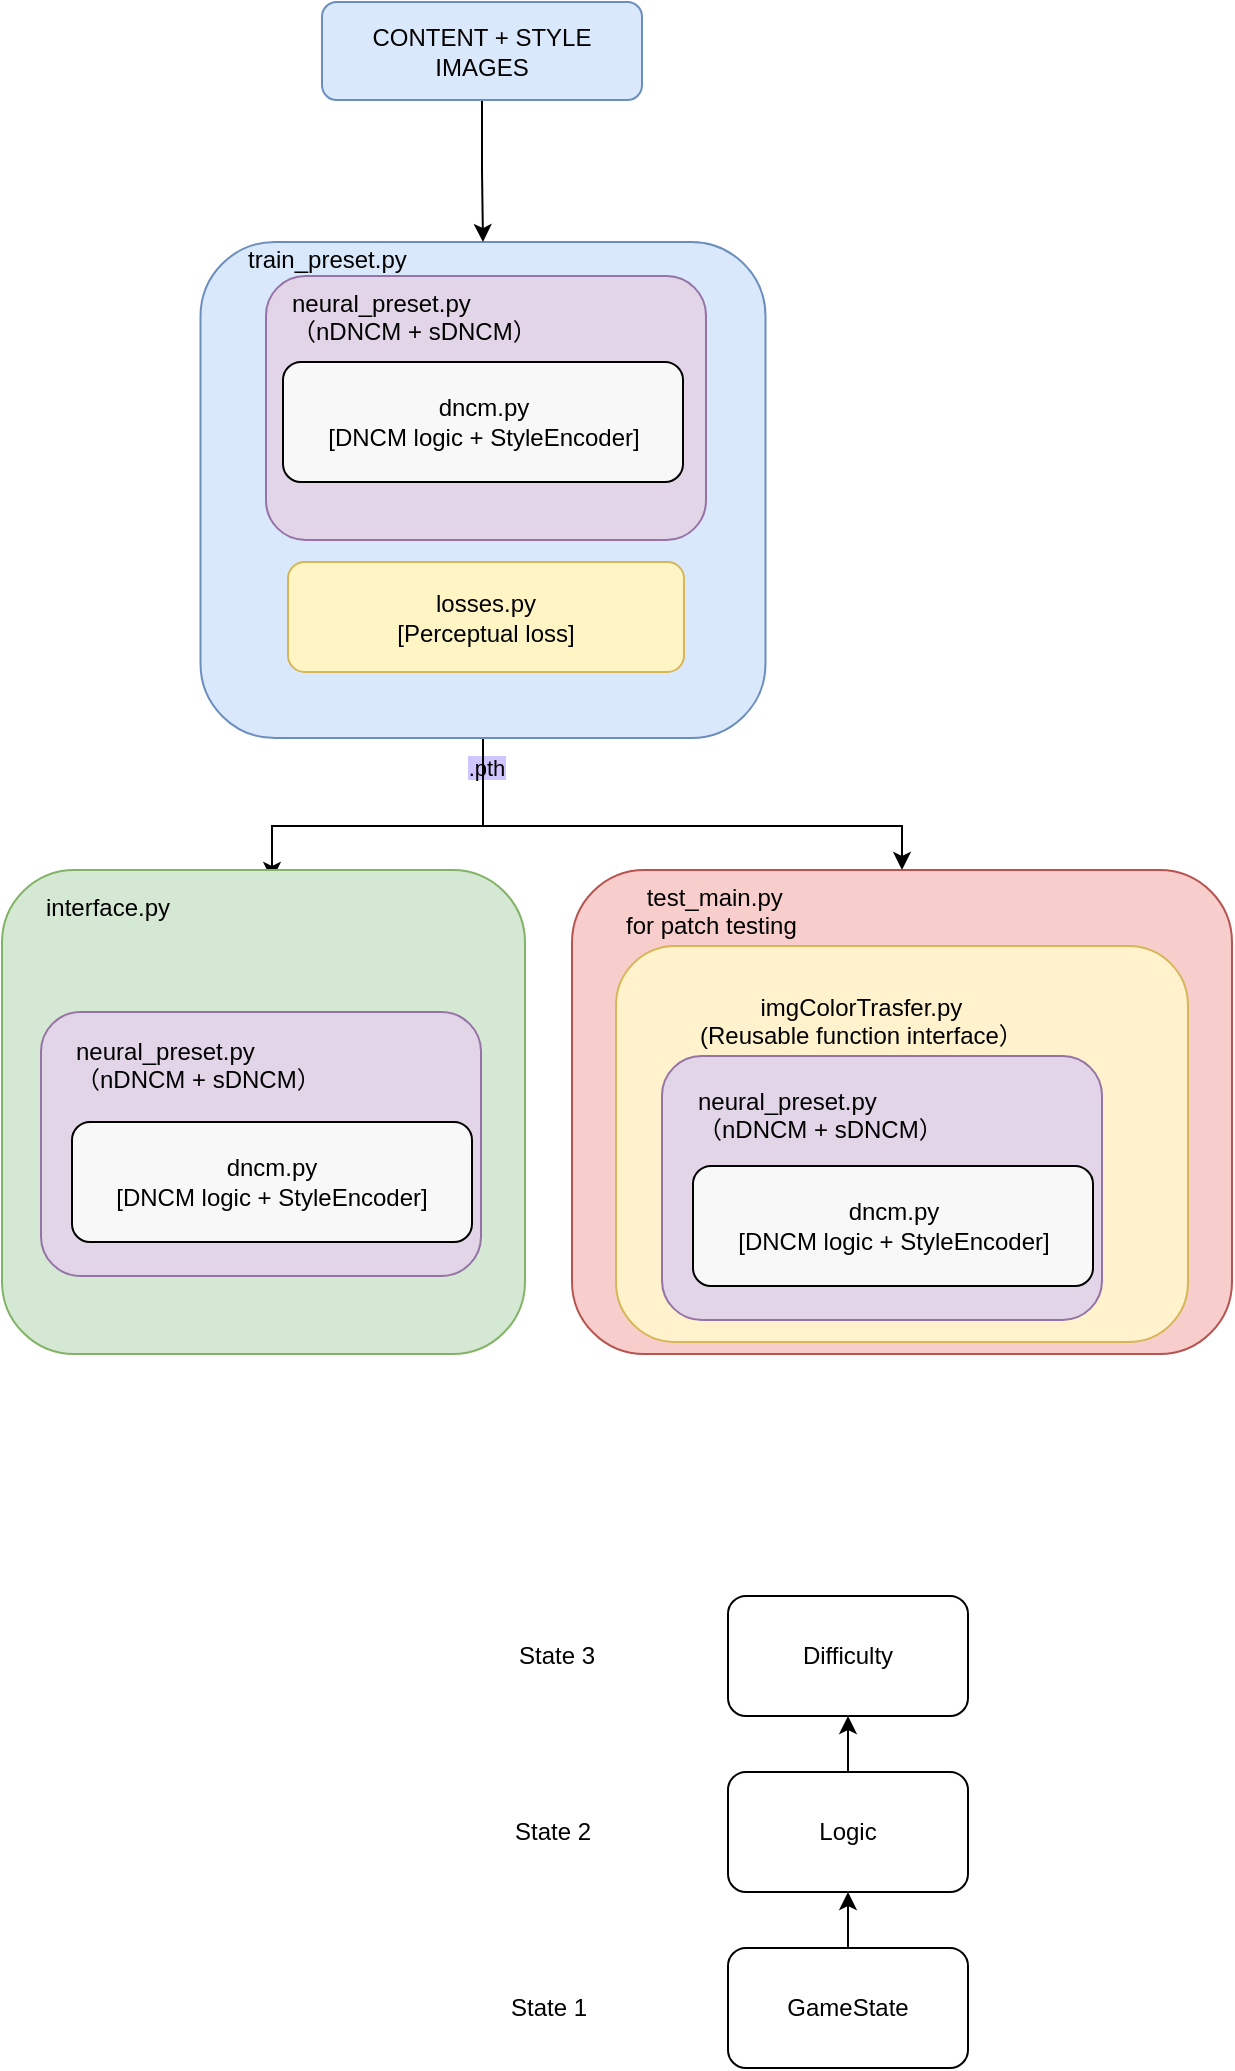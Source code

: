<mxfile version="26.2.13">
  <diagram id="prtHgNgQTEPvFCAcTncT" name="Neural Preset Code Structure">
    <mxGraphModel dx="1455" dy="1899" grid="1" gridSize="11" guides="1" tooltips="1" connect="1" arrows="1" fold="1" page="1" pageScale="1" pageWidth="827" pageHeight="1169" math="0" shadow="0">
      <root>
        <mxCell id="0" />
        <mxCell id="1" parent="0" />
        <mxCell id="-siM7q9eNhV4XIb_-_8I-54" style="edgeStyle=orthogonalEdgeStyle;rounded=0;orthogonalLoop=1;jettySize=auto;html=1;exitX=0.5;exitY=1;exitDx=0;exitDy=0;entryX=0.75;entryY=0;entryDx=0;entryDy=0;" parent="1" source="-siM7q9eNhV4XIb_-_8I-14" target="-siM7q9eNhV4XIb_-_8I-41" edge="1">
          <mxGeometry relative="1" as="geometry">
            <Array as="points">
              <mxPoint x="241" y="352" />
              <mxPoint x="135" y="352" />
            </Array>
          </mxGeometry>
        </mxCell>
        <mxCell id="-siM7q9eNhV4XIb_-_8I-56" value="&lt;span style=&quot;background-color: light-dark(#D0C5FF,var(--ge-dark-color, #121212));&quot;&gt;.pth&lt;/span&gt;" style="edgeLabel;html=1;align=center;verticalAlign=middle;resizable=0;points=[];fillColor=#CB7DFF;" parent="-siM7q9eNhV4XIb_-_8I-54" vertex="1" connectable="0">
          <mxGeometry x="-0.828" y="1" relative="1" as="geometry">
            <mxPoint as="offset" />
          </mxGeometry>
        </mxCell>
        <mxCell id="-siM7q9eNhV4XIb_-_8I-55" style="edgeStyle=orthogonalEdgeStyle;rounded=0;orthogonalLoop=1;jettySize=auto;html=1;exitX=0.5;exitY=1;exitDx=0;exitDy=0;" parent="1" source="-siM7q9eNhV4XIb_-_8I-14" target="-siM7q9eNhV4XIb_-_8I-47" edge="1">
          <mxGeometry relative="1" as="geometry">
            <Array as="points">
              <mxPoint x="241" y="352" />
              <mxPoint x="450" y="352" />
            </Array>
          </mxGeometry>
        </mxCell>
        <mxCell id="-siM7q9eNhV4XIb_-_8I-14" value="" style="shape=rectangle;whiteSpace=wrap;rounded=1;fillColor=#dae8fc;strokeColor=#6c8ebf;" parent="1" vertex="1">
          <mxGeometry x="99.25" y="60" width="282.5" height="248" as="geometry" />
        </mxCell>
        <mxCell id="-siM7q9eNhV4XIb_-_8I-15" value="" style="shape=rectangle;whiteSpace=wrap;rounded=1;fillColor=#d5e8d4;strokeColor=#82b366;" parent="1" vertex="1">
          <mxGeometry y="374" width="261.5" height="242" as="geometry" />
        </mxCell>
        <mxCell id="-siM7q9eNhV4XIb_-_8I-18" value="" style="shape=rectangle;whiteSpace=wrap;rounded=1;fillColor=#e1d5e7;strokeColor=#9673a6;" parent="1" vertex="1">
          <mxGeometry x="132" y="77" width="220" height="132" as="geometry" />
        </mxCell>
        <mxCell id="-siM7q9eNhV4XIb_-_8I-19" value="dncm.py&#xa;[DNCM logic + StyleEncoder]" style="shape=rectangle;whiteSpace=wrap;rounded=1;fillColor=#f8f8f8;strokeColor=#000000;" parent="1" vertex="1">
          <mxGeometry x="140.5" y="120" width="200" height="60" as="geometry" />
        </mxCell>
        <mxCell id="-siM7q9eNhV4XIb_-_8I-20" value="losses.py&#xa;[Perceptual loss]" style="shape=rectangle;whiteSpace=wrap;rounded=1;fillColor=#fff4c3;strokeColor=#d6b656;" parent="1" vertex="1">
          <mxGeometry x="143" y="220" width="198" height="55" as="geometry" />
        </mxCell>
        <mxCell id="-siM7q9eNhV4XIb_-_8I-29" style="edgeStyle=orthogonalEdgeStyle;rounded=0;orthogonalLoop=1;jettySize=auto;html=1;exitX=0.5;exitY=1;exitDx=0;exitDy=0;entryX=0.5;entryY=0;entryDx=0;entryDy=0;" parent="1" source="-siM7q9eNhV4XIb_-_8I-28" target="-siM7q9eNhV4XIb_-_8I-14" edge="1">
          <mxGeometry relative="1" as="geometry" />
        </mxCell>
        <mxCell id="-siM7q9eNhV4XIb_-_8I-28" value="CONTENT + STYLE IMAGES" style="shape=rectangle;whiteSpace=wrap;rounded=1;fillColor=#dae8fc;strokeColor=#6c8ebf;" parent="1" vertex="1">
          <mxGeometry x="160" y="-60" width="160" height="49" as="geometry" />
        </mxCell>
        <UserObject label="train_preset.py" link="train_preset.py" id="-siM7q9eNhV4XIb_-_8I-35">
          <mxCell style="text;whiteSpace=wrap;" parent="1" vertex="1">
            <mxGeometry x="121" y="55" width="110" height="44" as="geometry" />
          </mxCell>
        </UserObject>
        <UserObject label="&lt;span style=&quot;color: rgb(0, 0, 0); font-family: Helvetica; font-size: 12px; font-style: normal; font-variant-ligatures: normal; font-variant-caps: normal; font-weight: 400; letter-spacing: normal; orphans: 2; text-align: center; text-indent: 0px; text-transform: none; widows: 2; word-spacing: 0px; -webkit-text-stroke-width: 0px; white-space: normal; text-decoration-thickness: initial; text-decoration-style: initial; text-decoration-color: initial; float: none; display: inline !important;&quot;&gt;neural_preset.py&lt;/span&gt;&lt;div&gt;&lt;span style=&quot;color: rgb(0, 0, 0); font-family: Helvetica; font-size: 12px; font-style: normal; font-variant-ligatures: normal; font-variant-caps: normal; font-weight: 400; letter-spacing: normal; orphans: 2; text-align: center; text-indent: 0px; text-transform: none; widows: 2; word-spacing: 0px; -webkit-text-stroke-width: 0px; white-space: normal; text-decoration-thickness: initial; text-decoration-style: initial; text-decoration-color: initial; float: none; display: inline !important;&quot;&gt;（nDNCM + sDNCM）&lt;/span&gt;&lt;/div&gt;" link="&lt;span style=&quot;color: rgb(0, 0, 0); font-family: Helvetica; font-size: 12px; font-style: normal; font-variant-ligatures: normal; font-variant-caps: normal; font-weight: 400; letter-spacing: normal; orphans: 2; text-align: center; text-indent: 0px; text-transform: none; widows: 2; word-spacing: 0px; -webkit-text-stroke-width: 0px; white-space: normal; background-color: rgb(236, 236, 236); text-decoration-thickness: initial; text-decoration-style: initial; text-decoration-color: initial; display: inline !important; float: none;&quot;&gt;neural_preset.py&lt;/span&gt;&lt;br style=&quot;forced-color-adjust: none; padding: 0px; margin: 0px; color: rgb(0, 0, 0); font-family: Helvetica; font-size: 12px; font-style: normal; font-variant-ligatures: normal; font-variant-caps: normal; font-weight: 400; letter-spacing: normal; orphans: 2; text-align: center; text-indent: 0px; text-transform: none; widows: 2; word-spacing: 0px; -webkit-text-stroke-width: 0px; white-space: normal; background-color: rgb(236, 236, 236); text-decoration-thickness: initial; text-decoration-style: initial; text-decoration-color: initial;&quot;&gt;&lt;span style=&quot;color: rgb(0, 0, 0); font-family: Helvetica; font-size: 12px; font-style: normal; font-variant-ligatures: normal; font-variant-caps: normal; font-weight: 400; letter-spacing: normal; orphans: 2; text-align: center; text-indent: 0px; text-transform: none; widows: 2; word-spacing: 0px; -webkit-text-stroke-width: 0px; white-space: normal; background-color: rgb(236, 236, 236); text-decoration-thickness: initial; text-decoration-style: initial; text-decoration-color: initial; display: inline !important; float: none;&quot;&gt;[Main model: nDNCM + sDNCM]&lt;/span&gt;" id="-siM7q9eNhV4XIb_-_8I-36">
          <mxCell style="text;whiteSpace=wrap;html=1;" parent="1" vertex="1">
            <mxGeometry x="143" y="77" width="209" height="55" as="geometry" />
          </mxCell>
        </UserObject>
        <UserObject label="&lt;div style=&quot;text-align: center;&quot;&gt;&lt;span style=&quot;background-color: transparent; color: light-dark(rgb(0, 0, 0), rgb(255, 255, 255));&quot;&gt;i&lt;/span&gt;&lt;span style=&quot;background-color: transparent; color: light-dark(rgb(0, 0, 0), rgb(255, 255, 255));&quot;&gt;nterface.py&lt;/span&gt;&lt;/div&gt;" link="&lt;span style=&quot;color: rgb(0, 0, 0); font-family: Helvetica; font-size: 12px; font-style: normal; font-variant-ligatures: normal; font-variant-caps: normal; font-weight: 400; letter-spacing: normal; orphans: 2; text-align: center; text-indent: 0px; text-transform: none; widows: 2; word-spacing: 0px; -webkit-text-stroke-width: 0px; white-space: normal; background-color: rgb(236, 236, 236); text-decoration-thickness: initial; text-decoration-style: initial; text-decoration-color: initial; display: inline !important; float: none;&quot;&gt;inference.py&lt;/span&gt;&lt;br style=&quot;forced-color-adjust: none; padding: 0px; margin: 0px; color: rgb(0, 0, 0); font-family: Helvetica; font-size: 12px; font-style: normal; font-variant-ligatures: normal; font-variant-caps: normal; font-weight: 400; letter-spacing: normal; orphans: 2; text-align: center; text-indent: 0px; text-transform: none; widows: 2; word-spacing: 0px; -webkit-text-stroke-width: 0px; white-space: normal; background-color: rgb(236, 236, 236); text-decoration-thickness: initial; text-decoration-style: initial; text-decoration-color: initial;&quot;&gt;&lt;span style=&quot;color: rgb(0, 0, 0); font-family: Helvetica; font-size: 12px; font-style: normal; font-variant-ligatures: normal; font-variant-caps: normal; font-weight: 400; letter-spacing: normal; orphans: 2; text-align: center; text-indent: 0px; text-transform: none; widows: 2; word-spacing: 0px; -webkit-text-stroke-width: 0px; white-space: normal; background-color: rgb(236, 236, 236); text-decoration-thickness: initial; text-decoration-style: initial; text-decoration-color: initial; display: inline !important; float: none;&quot;&gt;[Run model from CLI]&lt;/span&gt;" id="-siM7q9eNhV4XIb_-_8I-41">
          <mxCell style="text;whiteSpace=wrap;html=1;" parent="1" vertex="1">
            <mxGeometry x="19.5" y="379" width="154" height="55" as="geometry" />
          </mxCell>
        </UserObject>
        <UserObject label="&lt;span style=&quot;color: rgb(0, 0, 0); font-family: Helvetica; font-size: 12px; font-style: normal; font-variant-ligatures: normal; font-variant-caps: normal; font-weight: 400; letter-spacing: normal; orphans: 2; text-align: center; text-indent: 0px; text-transform: none; widows: 2; word-spacing: 0px; -webkit-text-stroke-width: 0px; white-space: normal; background-color: rgb(236, 236, 236); text-decoration-thickness: initial; text-decoration-style: initial; text-decoration-color: initial; float: none; display: inline !important;&quot;&gt;neural_preset.py&lt;/span&gt;&lt;div&gt;&lt;span style=&quot;color: rgb(0, 0, 0); font-family: Helvetica; font-size: 12px; font-style: normal; font-variant-ligatures: normal; font-variant-caps: normal; font-weight: 400; letter-spacing: normal; orphans: 2; text-align: center; text-indent: 0px; text-transform: none; widows: 2; word-spacing: 0px; -webkit-text-stroke-width: 0px; white-space: normal; background-color: rgb(236, 236, 236); text-decoration-thickness: initial; text-decoration-style: initial; text-decoration-color: initial; float: none; display: inline !important;&quot;&gt;（nDNCM + sDNCM）&lt;/span&gt;&lt;/div&gt;" link="&lt;span style=&quot;color: rgb(0, 0, 0); font-family: Helvetica; font-size: 12px; font-style: normal; font-variant-ligatures: normal; font-variant-caps: normal; font-weight: 400; letter-spacing: normal; orphans: 2; text-align: center; text-indent: 0px; text-transform: none; widows: 2; word-spacing: 0px; -webkit-text-stroke-width: 0px; white-space: normal; background-color: rgb(236, 236, 236); text-decoration-thickness: initial; text-decoration-style: initial; text-decoration-color: initial; display: inline !important; float: none;&quot;&gt;neural_preset.py&lt;/span&gt;&lt;br style=&quot;forced-color-adjust: none; padding: 0px; margin: 0px; color: rgb(0, 0, 0); font-family: Helvetica; font-size: 12px; font-style: normal; font-variant-ligatures: normal; font-variant-caps: normal; font-weight: 400; letter-spacing: normal; orphans: 2; text-align: center; text-indent: 0px; text-transform: none; widows: 2; word-spacing: 0px; -webkit-text-stroke-width: 0px; white-space: normal; background-color: rgb(236, 236, 236); text-decoration-thickness: initial; text-decoration-style: initial; text-decoration-color: initial;&quot;&gt;&lt;span style=&quot;color: rgb(0, 0, 0); font-family: Helvetica; font-size: 12px; font-style: normal; font-variant-ligatures: normal; font-variant-caps: normal; font-weight: 400; letter-spacing: normal; orphans: 2; text-align: center; text-indent: 0px; text-transform: none; widows: 2; word-spacing: 0px; -webkit-text-stroke-width: 0px; white-space: normal; background-color: rgb(236, 236, 236); text-decoration-thickness: initial; text-decoration-style: initial; text-decoration-color: initial; display: inline !important; float: none;&quot;&gt;[Main model: nDNCM + sDNCM]&lt;/span&gt;" id="-siM7q9eNhV4XIb_-_8I-42">
          <mxCell style="text;whiteSpace=wrap;html=1;" parent="1" vertex="1">
            <mxGeometry x="26" y="445" width="209" height="55" as="geometry" />
          </mxCell>
        </UserObject>
        <mxCell id="-siM7q9eNhV4XIb_-_8I-43" value="" style="shape=rectangle;whiteSpace=wrap;rounded=1;fillColor=#e1d5e7;strokeColor=#9673a6;" parent="1" vertex="1">
          <mxGeometry x="19.5" y="445" width="220" height="132" as="geometry" />
        </mxCell>
        <mxCell id="-siM7q9eNhV4XIb_-_8I-44" value="dncm.py&#xa;[DNCM logic + StyleEncoder]" style="shape=rectangle;whiteSpace=wrap;rounded=1;fillColor=#f8f8f8;strokeColor=#000000;" parent="1" vertex="1">
          <mxGeometry x="35" y="500" width="200" height="60" as="geometry" />
        </mxCell>
        <UserObject label="&lt;span style=&quot;color: rgb(0, 0, 0); font-family: Helvetica; font-size: 12px; font-style: normal; font-variant-ligatures: normal; font-variant-caps: normal; font-weight: 400; letter-spacing: normal; orphans: 2; text-align: center; text-indent: 0px; text-transform: none; widows: 2; word-spacing: 0px; -webkit-text-stroke-width: 0px; white-space: normal; text-decoration-thickness: initial; text-decoration-style: initial; text-decoration-color: initial; float: none; display: inline !important;&quot;&gt;neural_preset.py&lt;/span&gt;&lt;div&gt;&lt;span style=&quot;color: rgb(0, 0, 0); font-family: Helvetica; font-size: 12px; font-style: normal; font-variant-ligatures: normal; font-variant-caps: normal; font-weight: 400; letter-spacing: normal; orphans: 2; text-align: center; text-indent: 0px; text-transform: none; widows: 2; word-spacing: 0px; -webkit-text-stroke-width: 0px; white-space: normal; text-decoration-thickness: initial; text-decoration-style: initial; text-decoration-color: initial; float: none; display: inline !important;&quot;&gt;（nDNCM + sDNCM）&lt;/span&gt;&lt;/div&gt;" link="&lt;span style=&quot;color: rgb(0, 0, 0); font-family: Helvetica; font-size: 12px; font-style: normal; font-variant-ligatures: normal; font-variant-caps: normal; font-weight: 400; letter-spacing: normal; orphans: 2; text-align: center; text-indent: 0px; text-transform: none; widows: 2; word-spacing: 0px; -webkit-text-stroke-width: 0px; white-space: normal; background-color: rgb(236, 236, 236); text-decoration-thickness: initial; text-decoration-style: initial; text-decoration-color: initial; display: inline !important; float: none;&quot;&gt;neural_preset.py&lt;/span&gt;&lt;br style=&quot;forced-color-adjust: none; padding: 0px; margin: 0px; color: rgb(0, 0, 0); font-family: Helvetica; font-size: 12px; font-style: normal; font-variant-ligatures: normal; font-variant-caps: normal; font-weight: 400; letter-spacing: normal; orphans: 2; text-align: center; text-indent: 0px; text-transform: none; widows: 2; word-spacing: 0px; -webkit-text-stroke-width: 0px; white-space: normal; background-color: rgb(236, 236, 236); text-decoration-thickness: initial; text-decoration-style: initial; text-decoration-color: initial;&quot;&gt;&lt;span style=&quot;color: rgb(0, 0, 0); font-family: Helvetica; font-size: 12px; font-style: normal; font-variant-ligatures: normal; font-variant-caps: normal; font-weight: 400; letter-spacing: normal; orphans: 2; text-align: center; text-indent: 0px; text-transform: none; widows: 2; word-spacing: 0px; -webkit-text-stroke-width: 0px; white-space: normal; background-color: rgb(236, 236, 236); text-decoration-thickness: initial; text-decoration-style: initial; text-decoration-color: initial; display: inline !important; float: none;&quot;&gt;[Main model: nDNCM + sDNCM]&lt;/span&gt;" id="-siM7q9eNhV4XIb_-_8I-45">
          <mxCell style="text;whiteSpace=wrap;html=1;" parent="1" vertex="1">
            <mxGeometry x="35" y="451" width="207" height="60" as="geometry" />
          </mxCell>
        </UserObject>
        <mxCell id="-siM7q9eNhV4XIb_-_8I-47" value="" style="shape=rectangle;whiteSpace=wrap;rounded=1;fillColor=#f8cecc;strokeColor=#b85450;" parent="1" vertex="1">
          <mxGeometry x="285" y="374" width="330" height="242" as="geometry" />
        </mxCell>
        <mxCell id="-siM7q9eNhV4XIb_-_8I-48" value="" style="shape=rectangle;whiteSpace=wrap;rounded=1;fillColor=#fff2cc;strokeColor=#d6b656;" parent="1" vertex="1">
          <mxGeometry x="307" y="412" width="286" height="198" as="geometry" />
        </mxCell>
        <UserObject label="&lt;div style=&quot;text-align: center;&quot;&gt;&lt;span style=&quot;background-color: transparent; color: light-dark(rgb(0, 0, 0), rgb(255, 255, 255));&quot;&gt;test_main.py&lt;/span&gt;&lt;/div&gt;&lt;div style=&quot;text-align: center;&quot;&gt;&lt;span&gt;for patch testing&amp;nbsp;&lt;/span&gt;&lt;/div&gt;" link="&lt;span style=&quot;color: rgb(0, 0, 0); font-family: Helvetica; font-size: 12px; font-style: normal; font-variant-ligatures: normal; font-variant-caps: normal; font-weight: 400; letter-spacing: normal; orphans: 2; text-align: center; text-indent: 0px; text-transform: none; widows: 2; word-spacing: 0px; -webkit-text-stroke-width: 0px; white-space: normal; background-color: rgb(236, 236, 236); text-decoration-thickness: initial; text-decoration-style: initial; text-decoration-color: initial; display: inline !important; float: none;&quot;&gt;test_main.py&lt;/span&gt;&lt;br style=&quot;forced-color-adjust: none; padding: 0px; margin: 0px; color: rgb(0, 0, 0); font-family: Helvetica; font-size: 12px; font-style: normal; font-variant-ligatures: normal; font-variant-caps: normal; font-weight: 400; letter-spacing: normal; orphans: 2; text-align: center; text-indent: 0px; text-transform: none; widows: 2; word-spacing: 0px; -webkit-text-stroke-width: 0px; white-space: normal; background-color: rgb(236, 236, 236); text-decoration-thickness: initial; text-decoration-style: initial; text-decoration-color: initial;&quot;&gt;&lt;span style=&quot;color: rgb(0, 0, 0); font-family: Helvetica; font-size: 12px; font-style: normal; font-variant-ligatures: normal; font-variant-caps: normal; font-weight: 400; letter-spacing: normal; orphans: 2; text-align: center; text-indent: 0px; text-transform: none; widows: 2; word-spacing: 0px; -webkit-text-stroke-width: 0px; white-space: normal; background-color: rgb(236, 236, 236); text-decoration-thickness: initial; text-decoration-style: initial; text-decoration-color: initial; display: inline !important; float: none;&quot;&gt;[Batch testing]&lt;/span&gt;" id="-siM7q9eNhV4XIb_-_8I-49">
          <mxCell style="text;whiteSpace=wrap;html=1;" parent="1" vertex="1">
            <mxGeometry x="310" y="374" width="110" height="55" as="geometry" />
          </mxCell>
        </UserObject>
        <UserObject label="&lt;div style=&quot;text-align: center;&quot;&gt;&lt;span style=&quot;background-color: transparent; color: light-dark(rgb(0, 0, 0), rgb(255, 255, 255));&quot;&gt;imgColorTrasfer.py&lt;/span&gt;&lt;/div&gt;&lt;span&gt;&lt;span style=&quot;text-align: center;&quot;&gt;(Reusable function interface）&lt;/span&gt;&lt;/span&gt;" link="&lt;span style=&quot;color: rgb(0, 0, 0); font-family: Helvetica; font-size: 12px; font-style: normal; font-variant-ligatures: normal; font-variant-caps: normal; font-weight: 400; letter-spacing: normal; orphans: 2; text-align: center; text-indent: 0px; text-transform: none; widows: 2; word-spacing: 0px; -webkit-text-stroke-width: 0px; white-space: normal; background-color: rgb(236, 236, 236); text-decoration-thickness: initial; text-decoration-style: initial; text-decoration-color: initial; display: inline !important; float: none;&quot;&gt;imgColorTransfer.py&lt;/span&gt;&lt;br style=&quot;forced-color-adjust: none; padding: 0px; margin: 0px; color: rgb(0, 0, 0); font-family: Helvetica; font-size: 12px; font-style: normal; font-variant-ligatures: normal; font-variant-caps: normal; font-weight: 400; letter-spacing: normal; orphans: 2; text-align: center; text-indent: 0px; text-transform: none; widows: 2; word-spacing: 0px; -webkit-text-stroke-width: 0px; white-space: normal; background-color: rgb(236, 236, 236); text-decoration-thickness: initial; text-decoration-style: initial; text-decoration-color: initial;&quot;&gt;&lt;span style=&quot;color: rgb(0, 0, 0); font-family: Helvetica; font-size: 12px; font-style: normal; font-variant-ligatures: normal; font-variant-caps: normal; font-weight: 400; letter-spacing: normal; orphans: 2; text-align: center; text-indent: 0px; text-transform: none; widows: 2; word-spacing: 0px; -webkit-text-stroke-width: 0px; white-space: normal; background-color: rgb(236, 236, 236); text-decoration-thickness: initial; text-decoration-style: initial; text-decoration-color: initial; display: inline !important; float: none;&quot;&gt;[Reusable function interface]&lt;/span&gt;" id="-siM7q9eNhV4XIb_-_8I-50">
          <mxCell style="text;whiteSpace=wrap;html=1;" parent="1" vertex="1">
            <mxGeometry x="346.5" y="429" width="187" height="55" as="geometry" />
          </mxCell>
        </UserObject>
        <mxCell id="-siM7q9eNhV4XIb_-_8I-51" value="" style="shape=rectangle;whiteSpace=wrap;rounded=1;fillColor=#e1d5e7;strokeColor=#9673a6;" parent="1" vertex="1">
          <mxGeometry x="330" y="467" width="220" height="132" as="geometry" />
        </mxCell>
        <mxCell id="-siM7q9eNhV4XIb_-_8I-52" value="dncm.py&#xa;[DNCM logic + StyleEncoder]" style="shape=rectangle;whiteSpace=wrap;rounded=1;fillColor=#f8f8f8;strokeColor=#000000;" parent="1" vertex="1">
          <mxGeometry x="345.5" y="522" width="200" height="60" as="geometry" />
        </mxCell>
        <UserObject label="&lt;span style=&quot;color: rgb(0, 0, 0); font-family: Helvetica; font-size: 12px; font-style: normal; font-variant-ligatures: normal; font-variant-caps: normal; font-weight: 400; letter-spacing: normal; orphans: 2; text-align: center; text-indent: 0px; text-transform: none; widows: 2; word-spacing: 0px; -webkit-text-stroke-width: 0px; white-space: normal; text-decoration-thickness: initial; text-decoration-style: initial; text-decoration-color: initial; float: none; display: inline !important;&quot;&gt;neural_preset.py&lt;/span&gt;&lt;div&gt;&lt;span style=&quot;color: rgb(0, 0, 0); font-family: Helvetica; font-size: 12px; font-style: normal; font-variant-ligatures: normal; font-variant-caps: normal; font-weight: 400; letter-spacing: normal; orphans: 2; text-align: center; text-indent: 0px; text-transform: none; widows: 2; word-spacing: 0px; -webkit-text-stroke-width: 0px; white-space: normal; text-decoration-thickness: initial; text-decoration-style: initial; text-decoration-color: initial; float: none; display: inline !important;&quot;&gt;（nDNCM + sDNCM）&lt;/span&gt;&lt;/div&gt;" link="&lt;span style=&quot;color: rgb(0, 0, 0); font-family: Helvetica; font-size: 12px; font-style: normal; font-variant-ligatures: normal; font-variant-caps: normal; font-weight: 400; letter-spacing: normal; orphans: 2; text-align: center; text-indent: 0px; text-transform: none; widows: 2; word-spacing: 0px; -webkit-text-stroke-width: 0px; white-space: normal; background-color: rgb(236, 236, 236); text-decoration-thickness: initial; text-decoration-style: initial; text-decoration-color: initial; display: inline !important; float: none;&quot;&gt;neural_preset.py&lt;/span&gt;&lt;br style=&quot;forced-color-adjust: none; padding: 0px; margin: 0px; color: rgb(0, 0, 0); font-family: Helvetica; font-size: 12px; font-style: normal; font-variant-ligatures: normal; font-variant-caps: normal; font-weight: 400; letter-spacing: normal; orphans: 2; text-align: center; text-indent: 0px; text-transform: none; widows: 2; word-spacing: 0px; -webkit-text-stroke-width: 0px; white-space: normal; background-color: rgb(236, 236, 236); text-decoration-thickness: initial; text-decoration-style: initial; text-decoration-color: initial;&quot;&gt;&lt;span style=&quot;color: rgb(0, 0, 0); font-family: Helvetica; font-size: 12px; font-style: normal; font-variant-ligatures: normal; font-variant-caps: normal; font-weight: 400; letter-spacing: normal; orphans: 2; text-align: center; text-indent: 0px; text-transform: none; widows: 2; word-spacing: 0px; -webkit-text-stroke-width: 0px; white-space: normal; background-color: rgb(236, 236, 236); text-decoration-thickness: initial; text-decoration-style: initial; text-decoration-color: initial; display: inline !important; float: none;&quot;&gt;[Main model: nDNCM + sDNCM]&lt;/span&gt;" id="-siM7q9eNhV4XIb_-_8I-53">
          <mxCell style="text;whiteSpace=wrap;html=1;" parent="1" vertex="1">
            <mxGeometry x="345.5" y="475.5" width="209" height="55" as="geometry" />
          </mxCell>
        </UserObject>
        <mxCell id="QateGUNutrtiDjQ17wZu-2" value="Difficulty" style="rounded=1;whiteSpace=wrap;html=1;" vertex="1" parent="1">
          <mxGeometry x="363" y="737" width="120" height="60" as="geometry" />
        </mxCell>
        <mxCell id="QateGUNutrtiDjQ17wZu-11" style="edgeStyle=orthogonalEdgeStyle;rounded=0;orthogonalLoop=1;jettySize=auto;html=1;exitX=0.5;exitY=0;exitDx=0;exitDy=0;entryX=0.5;entryY=1;entryDx=0;entryDy=0;" edge="1" parent="1" source="QateGUNutrtiDjQ17wZu-3" target="QateGUNutrtiDjQ17wZu-2">
          <mxGeometry relative="1" as="geometry" />
        </mxCell>
        <mxCell id="QateGUNutrtiDjQ17wZu-3" value="Logic" style="rounded=1;whiteSpace=wrap;html=1;" vertex="1" parent="1">
          <mxGeometry x="363" y="825" width="120" height="60" as="geometry" />
        </mxCell>
        <mxCell id="QateGUNutrtiDjQ17wZu-10" style="edgeStyle=orthogonalEdgeStyle;rounded=0;orthogonalLoop=1;jettySize=auto;html=1;exitX=0.5;exitY=0;exitDx=0;exitDy=0;entryX=0.5;entryY=1;entryDx=0;entryDy=0;" edge="1" parent="1" source="QateGUNutrtiDjQ17wZu-4" target="QateGUNutrtiDjQ17wZu-3">
          <mxGeometry relative="1" as="geometry" />
        </mxCell>
        <mxCell id="QateGUNutrtiDjQ17wZu-4" value="GameState" style="rounded=1;whiteSpace=wrap;html=1;" vertex="1" parent="1">
          <mxGeometry x="363" y="913" width="120" height="60" as="geometry" />
        </mxCell>
        <mxCell id="QateGUNutrtiDjQ17wZu-5" value="State 3" style="text;html=1;align=center;verticalAlign=middle;resizable=0;points=[];autosize=1;strokeColor=none;fillColor=none;" vertex="1" parent="1">
          <mxGeometry x="244" y="750.5" width="66" height="33" as="geometry" />
        </mxCell>
        <mxCell id="QateGUNutrtiDjQ17wZu-6" value="State 2" style="text;html=1;align=center;verticalAlign=middle;resizable=0;points=[];autosize=1;strokeColor=none;fillColor=none;" vertex="1" parent="1">
          <mxGeometry x="242" y="838.5" width="66" height="33" as="geometry" />
        </mxCell>
        <mxCell id="QateGUNutrtiDjQ17wZu-7" value="State 1" style="text;html=1;align=center;verticalAlign=middle;resizable=0;points=[];autosize=1;strokeColor=none;fillColor=none;" vertex="1" parent="1">
          <mxGeometry x="239.5" y="926.5" width="66" height="33" as="geometry" />
        </mxCell>
      </root>
    </mxGraphModel>
  </diagram>
</mxfile>
